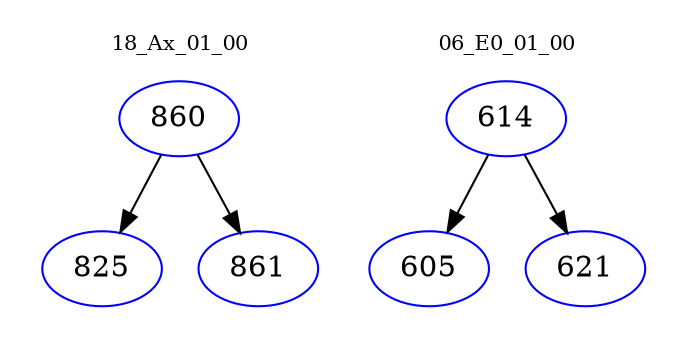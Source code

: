 digraph{
subgraph cluster_0 {
color = white
label = "18_Ax_01_00";
fontsize=10;
T0_860 [label="860", color="blue"]
T0_860 -> T0_825 [color="black"]
T0_825 [label="825", color="blue"]
T0_860 -> T0_861 [color="black"]
T0_861 [label="861", color="blue"]
}
subgraph cluster_1 {
color = white
label = "06_E0_01_00";
fontsize=10;
T1_614 [label="614", color="blue"]
T1_614 -> T1_605 [color="black"]
T1_605 [label="605", color="blue"]
T1_614 -> T1_621 [color="black"]
T1_621 [label="621", color="blue"]
}
}
